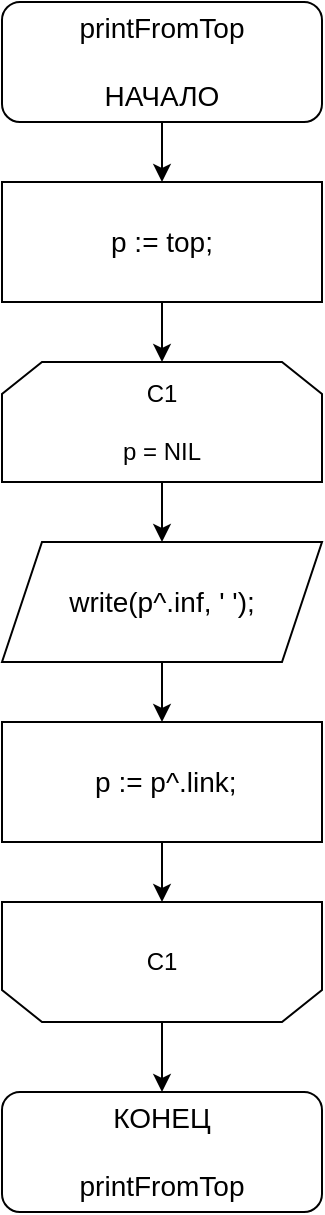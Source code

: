 <mxfile version="14.6.9" type="device"><diagram id="NOhoEBnAH6T41gfNjH4J" name="Page-1"><mxGraphModel dx="1422" dy="705" grid="1" gridSize="10" guides="1" tooltips="1" connect="1" arrows="1" fold="1" page="1" pageScale="1" pageWidth="827" pageHeight="1169" math="0" shadow="0"><root><mxCell id="0"/><mxCell id="1" parent="0"/><mxCell id="ugMXFUmpgM8tBf5gfKAE-1" style="edgeStyle=orthogonalEdgeStyle;rounded=0;orthogonalLoop=1;jettySize=auto;html=1;exitX=0.5;exitY=1;exitDx=0;exitDy=0;entryX=0.5;entryY=0;entryDx=0;entryDy=0;" edge="1" parent="1" source="ugMXFUmpgM8tBf5gfKAE-2" target="ugMXFUmpgM8tBf5gfKAE-3"><mxGeometry relative="1" as="geometry"/></mxCell><mxCell id="ugMXFUmpgM8tBf5gfKAE-2" value="&lt;font style=&quot;font-size: 14px&quot;&gt;printFromTop&lt;br&gt;&lt;br&gt;НАЧАЛО&lt;br&gt;&lt;/font&gt;" style="rounded=1;whiteSpace=wrap;html=1;" vertex="1" parent="1"><mxGeometry x="360" y="40" width="160" height="60" as="geometry"/></mxCell><mxCell id="ugMXFUmpgM8tBf5gfKAE-5" style="edgeStyle=orthogonalEdgeStyle;rounded=0;orthogonalLoop=1;jettySize=auto;html=1;exitX=0.5;exitY=1;exitDx=0;exitDy=0;entryX=0.5;entryY=0;entryDx=0;entryDy=0;" edge="1" parent="1" source="ugMXFUmpgM8tBf5gfKAE-3" target="ugMXFUmpgM8tBf5gfKAE-4"><mxGeometry relative="1" as="geometry"/></mxCell><mxCell id="ugMXFUmpgM8tBf5gfKAE-3" value="&lt;font style=&quot;font-size: 14px&quot;&gt;p := top;&lt;/font&gt;" style="rounded=0;whiteSpace=wrap;html=1;" vertex="1" parent="1"><mxGeometry x="360" y="130" width="160" height="60" as="geometry"/></mxCell><mxCell id="ugMXFUmpgM8tBf5gfKAE-11" style="edgeStyle=orthogonalEdgeStyle;rounded=0;orthogonalLoop=1;jettySize=auto;html=1;exitX=0.5;exitY=1;exitDx=0;exitDy=0;entryX=0.5;entryY=0;entryDx=0;entryDy=0;" edge="1" parent="1" source="ugMXFUmpgM8tBf5gfKAE-4" target="ugMXFUmpgM8tBf5gfKAE-10"><mxGeometry relative="1" as="geometry"/></mxCell><mxCell id="ugMXFUmpgM8tBf5gfKAE-4" value="C1&lt;br&gt;&lt;br&gt;p = NIL" style="shape=loopLimit;whiteSpace=wrap;html=1;" vertex="1" parent="1"><mxGeometry x="360" y="220" width="160" height="60" as="geometry"/></mxCell><mxCell id="ugMXFUmpgM8tBf5gfKAE-14" style="edgeStyle=orthogonalEdgeStyle;rounded=0;orthogonalLoop=1;jettySize=auto;html=1;exitX=0.5;exitY=1;exitDx=0;exitDy=0;entryX=0.5;entryY=1;entryDx=0;entryDy=0;" edge="1" parent="1" source="ugMXFUmpgM8tBf5gfKAE-6" target="ugMXFUmpgM8tBf5gfKAE-13"><mxGeometry relative="1" as="geometry"/></mxCell><mxCell id="ugMXFUmpgM8tBf5gfKAE-6" value="&lt;font style=&quot;font-size: 14px&quot;&gt;&amp;nbsp;p := p^.link;&lt;/font&gt;" style="rounded=0;whiteSpace=wrap;html=1;" vertex="1" parent="1"><mxGeometry x="360" y="400" width="160" height="60" as="geometry"/></mxCell><mxCell id="ugMXFUmpgM8tBf5gfKAE-12" style="edgeStyle=orthogonalEdgeStyle;rounded=0;orthogonalLoop=1;jettySize=auto;html=1;exitX=0.5;exitY=1;exitDx=0;exitDy=0;entryX=0.5;entryY=0;entryDx=0;entryDy=0;" edge="1" parent="1" source="ugMXFUmpgM8tBf5gfKAE-10" target="ugMXFUmpgM8tBf5gfKAE-6"><mxGeometry relative="1" as="geometry"/></mxCell><mxCell id="ugMXFUmpgM8tBf5gfKAE-10" value="&lt;font style=&quot;font-size: 14px&quot;&gt;write(p^.inf, ' ');&lt;/font&gt;" style="shape=parallelogram;perimeter=parallelogramPerimeter;whiteSpace=wrap;html=1;fixedSize=1;" vertex="1" parent="1"><mxGeometry x="360" y="310" width="160" height="60" as="geometry"/></mxCell><mxCell id="ugMXFUmpgM8tBf5gfKAE-16" style="edgeStyle=orthogonalEdgeStyle;rounded=0;orthogonalLoop=1;jettySize=auto;html=1;exitX=0.5;exitY=0;exitDx=0;exitDy=0;entryX=0.5;entryY=0;entryDx=0;entryDy=0;" edge="1" parent="1" source="ugMXFUmpgM8tBf5gfKAE-13" target="ugMXFUmpgM8tBf5gfKAE-15"><mxGeometry relative="1" as="geometry"/></mxCell><mxCell id="ugMXFUmpgM8tBf5gfKAE-13" value="C1" style="shape=loopLimit;whiteSpace=wrap;html=1;direction=west;" vertex="1" parent="1"><mxGeometry x="360" y="490" width="160" height="60" as="geometry"/></mxCell><mxCell id="ugMXFUmpgM8tBf5gfKAE-15" value="&lt;font style=&quot;font-size: 14px&quot;&gt;КОНЕЦ&lt;br&gt;&lt;br&gt;printFromTop&lt;br&gt;&lt;/font&gt;" style="rounded=1;whiteSpace=wrap;html=1;" vertex="1" parent="1"><mxGeometry x="360" y="585" width="160" height="60" as="geometry"/></mxCell></root></mxGraphModel></diagram></mxfile>
